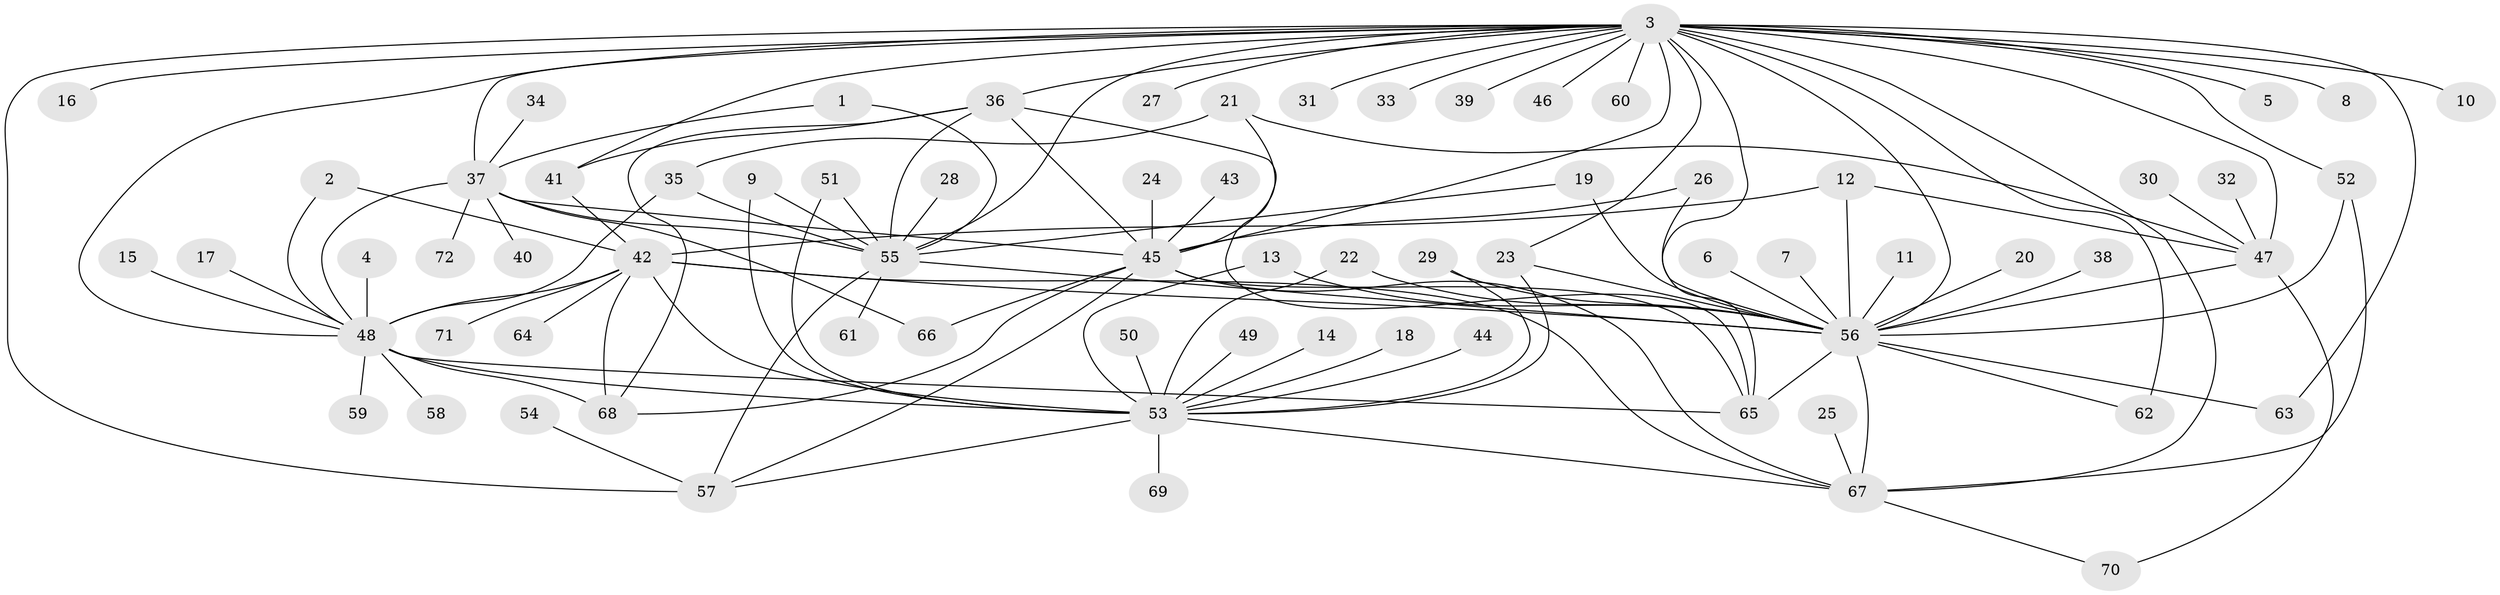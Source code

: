 // original degree distribution, {22: 0.006944444444444444, 15: 0.006944444444444444, 6: 0.013888888888888888, 2: 0.2152777777777778, 3: 0.16666666666666666, 17: 0.006944444444444444, 7: 0.013888888888888888, 14: 0.006944444444444444, 28: 0.006944444444444444, 1: 0.4583333333333333, 13: 0.013888888888888888, 5: 0.027777777777777776, 4: 0.034722222222222224, 10: 0.013888888888888888, 8: 0.006944444444444444}
// Generated by graph-tools (version 1.1) at 2025/26/03/09/25 03:26:02]
// undirected, 72 vertices, 118 edges
graph export_dot {
graph [start="1"]
  node [color=gray90,style=filled];
  1;
  2;
  3;
  4;
  5;
  6;
  7;
  8;
  9;
  10;
  11;
  12;
  13;
  14;
  15;
  16;
  17;
  18;
  19;
  20;
  21;
  22;
  23;
  24;
  25;
  26;
  27;
  28;
  29;
  30;
  31;
  32;
  33;
  34;
  35;
  36;
  37;
  38;
  39;
  40;
  41;
  42;
  43;
  44;
  45;
  46;
  47;
  48;
  49;
  50;
  51;
  52;
  53;
  54;
  55;
  56;
  57;
  58;
  59;
  60;
  61;
  62;
  63;
  64;
  65;
  66;
  67;
  68;
  69;
  70;
  71;
  72;
  1 -- 37 [weight=1.0];
  1 -- 55 [weight=1.0];
  2 -- 42 [weight=1.0];
  2 -- 48 [weight=1.0];
  3 -- 5 [weight=1.0];
  3 -- 8 [weight=1.0];
  3 -- 10 [weight=1.0];
  3 -- 16 [weight=1.0];
  3 -- 23 [weight=1.0];
  3 -- 27 [weight=1.0];
  3 -- 31 [weight=1.0];
  3 -- 33 [weight=1.0];
  3 -- 36 [weight=1.0];
  3 -- 37 [weight=2.0];
  3 -- 39 [weight=1.0];
  3 -- 41 [weight=2.0];
  3 -- 45 [weight=1.0];
  3 -- 46 [weight=2.0];
  3 -- 47 [weight=1.0];
  3 -- 48 [weight=1.0];
  3 -- 52 [weight=2.0];
  3 -- 55 [weight=1.0];
  3 -- 56 [weight=3.0];
  3 -- 57 [weight=1.0];
  3 -- 60 [weight=1.0];
  3 -- 62 [weight=2.0];
  3 -- 63 [weight=1.0];
  3 -- 65 [weight=1.0];
  3 -- 67 [weight=1.0];
  4 -- 48 [weight=1.0];
  6 -- 56 [weight=1.0];
  7 -- 56 [weight=1.0];
  9 -- 53 [weight=1.0];
  9 -- 55 [weight=1.0];
  11 -- 56 [weight=1.0];
  12 -- 42 [weight=1.0];
  12 -- 47 [weight=1.0];
  12 -- 56 [weight=1.0];
  13 -- 53 [weight=1.0];
  13 -- 56 [weight=1.0];
  14 -- 53 [weight=1.0];
  15 -- 48 [weight=1.0];
  17 -- 48 [weight=1.0];
  18 -- 53 [weight=1.0];
  19 -- 55 [weight=1.0];
  19 -- 56 [weight=1.0];
  20 -- 56 [weight=1.0];
  21 -- 35 [weight=1.0];
  21 -- 45 [weight=2.0];
  21 -- 47 [weight=1.0];
  22 -- 53 [weight=1.0];
  22 -- 56 [weight=1.0];
  23 -- 53 [weight=1.0];
  23 -- 56 [weight=1.0];
  24 -- 45 [weight=1.0];
  25 -- 67 [weight=1.0];
  26 -- 45 [weight=1.0];
  26 -- 56 [weight=1.0];
  28 -- 55 [weight=1.0];
  29 -- 53 [weight=1.0];
  29 -- 56 [weight=1.0];
  30 -- 47 [weight=1.0];
  32 -- 47 [weight=1.0];
  34 -- 37 [weight=1.0];
  35 -- 48 [weight=1.0];
  35 -- 55 [weight=1.0];
  36 -- 41 [weight=1.0];
  36 -- 45 [weight=1.0];
  36 -- 55 [weight=1.0];
  36 -- 65 [weight=1.0];
  36 -- 68 [weight=1.0];
  37 -- 40 [weight=1.0];
  37 -- 45 [weight=1.0];
  37 -- 48 [weight=1.0];
  37 -- 55 [weight=1.0];
  37 -- 66 [weight=1.0];
  37 -- 72 [weight=1.0];
  38 -- 56 [weight=1.0];
  41 -- 42 [weight=1.0];
  42 -- 48 [weight=1.0];
  42 -- 53 [weight=1.0];
  42 -- 56 [weight=1.0];
  42 -- 64 [weight=1.0];
  42 -- 67 [weight=1.0];
  42 -- 68 [weight=1.0];
  42 -- 71 [weight=1.0];
  43 -- 45 [weight=1.0];
  44 -- 53 [weight=1.0];
  45 -- 57 [weight=1.0];
  45 -- 65 [weight=1.0];
  45 -- 66 [weight=1.0];
  45 -- 67 [weight=1.0];
  45 -- 68 [weight=1.0];
  47 -- 56 [weight=1.0];
  47 -- 70 [weight=1.0];
  48 -- 53 [weight=1.0];
  48 -- 58 [weight=1.0];
  48 -- 59 [weight=1.0];
  48 -- 65 [weight=1.0];
  48 -- 68 [weight=2.0];
  49 -- 53 [weight=1.0];
  50 -- 53 [weight=1.0];
  51 -- 53 [weight=2.0];
  51 -- 55 [weight=1.0];
  52 -- 56 [weight=1.0];
  52 -- 67 [weight=1.0];
  53 -- 57 [weight=1.0];
  53 -- 67 [weight=1.0];
  53 -- 69 [weight=1.0];
  54 -- 57 [weight=1.0];
  55 -- 56 [weight=2.0];
  55 -- 57 [weight=1.0];
  55 -- 61 [weight=1.0];
  56 -- 62 [weight=1.0];
  56 -- 63 [weight=1.0];
  56 -- 65 [weight=2.0];
  56 -- 67 [weight=1.0];
  67 -- 70 [weight=1.0];
}
